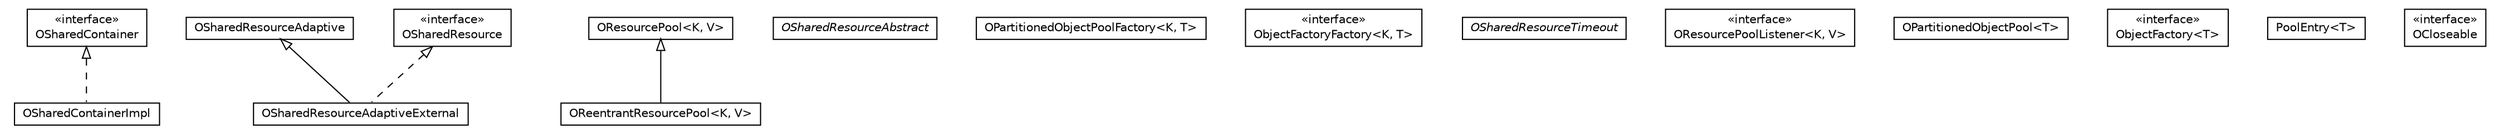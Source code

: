 #!/usr/local/bin/dot
#
# Class diagram 
# Generated by UMLGraph version R5_6-24-gf6e263 (http://www.umlgraph.org/)
#

digraph G {
	edge [fontname="Helvetica",fontsize=10,labelfontname="Helvetica",labelfontsize=10];
	node [fontname="Helvetica",fontsize=10,shape=plaintext];
	nodesep=0.25;
	ranksep=0.5;
	// com.orientechnologies.common.concur.resource.OSharedContainer
	c13830 [label=<<table title="com.orientechnologies.common.concur.resource.OSharedContainer" border="0" cellborder="1" cellspacing="0" cellpadding="2" port="p" href="./OSharedContainer.html">
		<tr><td><table border="0" cellspacing="0" cellpadding="1">
<tr><td align="center" balign="center"> &#171;interface&#187; </td></tr>
<tr><td align="center" balign="center"> OSharedContainer </td></tr>
		</table></td></tr>
		</table>>, URL="./OSharedContainer.html", fontname="Helvetica", fontcolor="black", fontsize=10.0];
	// com.orientechnologies.common.concur.resource.OSharedResourceAdaptiveExternal
	c13831 [label=<<table title="com.orientechnologies.common.concur.resource.OSharedResourceAdaptiveExternal" border="0" cellborder="1" cellspacing="0" cellpadding="2" port="p" href="./OSharedResourceAdaptiveExternal.html">
		<tr><td><table border="0" cellspacing="0" cellpadding="1">
<tr><td align="center" balign="center"> OSharedResourceAdaptiveExternal </td></tr>
		</table></td></tr>
		</table>>, URL="./OSharedResourceAdaptiveExternal.html", fontname="Helvetica", fontcolor="black", fontsize=10.0];
	// com.orientechnologies.common.concur.resource.OReentrantResourcePool<K, V>
	c13832 [label=<<table title="com.orientechnologies.common.concur.resource.OReentrantResourcePool" border="0" cellborder="1" cellspacing="0" cellpadding="2" port="p" href="./OReentrantResourcePool.html">
		<tr><td><table border="0" cellspacing="0" cellpadding="1">
<tr><td align="center" balign="center"> OReentrantResourcePool&lt;K, V&gt; </td></tr>
		</table></td></tr>
		</table>>, URL="./OReentrantResourcePool.html", fontname="Helvetica", fontcolor="black", fontsize=10.0];
	// com.orientechnologies.common.concur.resource.OSharedResourceAbstract
	c13833 [label=<<table title="com.orientechnologies.common.concur.resource.OSharedResourceAbstract" border="0" cellborder="1" cellspacing="0" cellpadding="2" port="p" href="./OSharedResourceAbstract.html">
		<tr><td><table border="0" cellspacing="0" cellpadding="1">
<tr><td align="center" balign="center"><font face="Helvetica-Oblique"> OSharedResourceAbstract </font></td></tr>
		</table></td></tr>
		</table>>, URL="./OSharedResourceAbstract.html", fontname="Helvetica", fontcolor="black", fontsize=10.0];
	// com.orientechnologies.common.concur.resource.OPartitionedObjectPoolFactory<K, T>
	c13834 [label=<<table title="com.orientechnologies.common.concur.resource.OPartitionedObjectPoolFactory" border="0" cellborder="1" cellspacing="0" cellpadding="2" port="p" href="./OPartitionedObjectPoolFactory.html">
		<tr><td><table border="0" cellspacing="0" cellpadding="1">
<tr><td align="center" balign="center"> OPartitionedObjectPoolFactory&lt;K, T&gt; </td></tr>
		</table></td></tr>
		</table>>, URL="./OPartitionedObjectPoolFactory.html", fontname="Helvetica", fontcolor="black", fontsize=10.0];
	// com.orientechnologies.common.concur.resource.OPartitionedObjectPoolFactory.ObjectFactoryFactory<K, T>
	c13835 [label=<<table title="com.orientechnologies.common.concur.resource.OPartitionedObjectPoolFactory.ObjectFactoryFactory" border="0" cellborder="1" cellspacing="0" cellpadding="2" port="p" href="./OPartitionedObjectPoolFactory.ObjectFactoryFactory.html">
		<tr><td><table border="0" cellspacing="0" cellpadding="1">
<tr><td align="center" balign="center"> &#171;interface&#187; </td></tr>
<tr><td align="center" balign="center"> ObjectFactoryFactory&lt;K, T&gt; </td></tr>
		</table></td></tr>
		</table>>, URL="./OPartitionedObjectPoolFactory.ObjectFactoryFactory.html", fontname="Helvetica", fontcolor="black", fontsize=10.0];
	// com.orientechnologies.common.concur.resource.OSharedResourceTimeout
	c13836 [label=<<table title="com.orientechnologies.common.concur.resource.OSharedResourceTimeout" border="0" cellborder="1" cellspacing="0" cellpadding="2" port="p" href="./OSharedResourceTimeout.html">
		<tr><td><table border="0" cellspacing="0" cellpadding="1">
<tr><td align="center" balign="center"><font face="Helvetica-Oblique"> OSharedResourceTimeout </font></td></tr>
		</table></td></tr>
		</table>>, URL="./OSharedResourceTimeout.html", fontname="Helvetica", fontcolor="black", fontsize=10.0];
	// com.orientechnologies.common.concur.resource.OSharedResourceAdaptive
	c13837 [label=<<table title="com.orientechnologies.common.concur.resource.OSharedResourceAdaptive" border="0" cellborder="1" cellspacing="0" cellpadding="2" port="p" href="./OSharedResourceAdaptive.html">
		<tr><td><table border="0" cellspacing="0" cellpadding="1">
<tr><td align="center" balign="center"> OSharedResourceAdaptive </td></tr>
		</table></td></tr>
		</table>>, URL="./OSharedResourceAdaptive.html", fontname="Helvetica", fontcolor="black", fontsize=10.0];
	// com.orientechnologies.common.concur.resource.OSharedResource
	c13838 [label=<<table title="com.orientechnologies.common.concur.resource.OSharedResource" border="0" cellborder="1" cellspacing="0" cellpadding="2" port="p" href="./OSharedResource.html">
		<tr><td><table border="0" cellspacing="0" cellpadding="1">
<tr><td align="center" balign="center"> &#171;interface&#187; </td></tr>
<tr><td align="center" balign="center"> OSharedResource </td></tr>
		</table></td></tr>
		</table>>, URL="./OSharedResource.html", fontname="Helvetica", fontcolor="black", fontsize=10.0];
	// com.orientechnologies.common.concur.resource.OResourcePoolListener<K, V>
	c13839 [label=<<table title="com.orientechnologies.common.concur.resource.OResourcePoolListener" border="0" cellborder="1" cellspacing="0" cellpadding="2" port="p" href="./OResourcePoolListener.html">
		<tr><td><table border="0" cellspacing="0" cellpadding="1">
<tr><td align="center" balign="center"> &#171;interface&#187; </td></tr>
<tr><td align="center" balign="center"> OResourcePoolListener&lt;K, V&gt; </td></tr>
		</table></td></tr>
		</table>>, URL="./OResourcePoolListener.html", fontname="Helvetica", fontcolor="black", fontsize=10.0];
	// com.orientechnologies.common.concur.resource.OPartitionedObjectPool<T>
	c13840 [label=<<table title="com.orientechnologies.common.concur.resource.OPartitionedObjectPool" border="0" cellborder="1" cellspacing="0" cellpadding="2" port="p" href="./OPartitionedObjectPool.html">
		<tr><td><table border="0" cellspacing="0" cellpadding="1">
<tr><td align="center" balign="center"> OPartitionedObjectPool&lt;T&gt; </td></tr>
		</table></td></tr>
		</table>>, URL="./OPartitionedObjectPool.html", fontname="Helvetica", fontcolor="black", fontsize=10.0];
	// com.orientechnologies.common.concur.resource.OPartitionedObjectPool.ObjectFactory<T>
	c13841 [label=<<table title="com.orientechnologies.common.concur.resource.OPartitionedObjectPool.ObjectFactory" border="0" cellborder="1" cellspacing="0" cellpadding="2" port="p" href="./OPartitionedObjectPool.ObjectFactory.html">
		<tr><td><table border="0" cellspacing="0" cellpadding="1">
<tr><td align="center" balign="center"> &#171;interface&#187; </td></tr>
<tr><td align="center" balign="center"> ObjectFactory&lt;T&gt; </td></tr>
		</table></td></tr>
		</table>>, URL="./OPartitionedObjectPool.ObjectFactory.html", fontname="Helvetica", fontcolor="black", fontsize=10.0];
	// com.orientechnologies.common.concur.resource.OPartitionedObjectPool.PoolEntry<T>
	c13842 [label=<<table title="com.orientechnologies.common.concur.resource.OPartitionedObjectPool.PoolEntry" border="0" cellborder="1" cellspacing="0" cellpadding="2" port="p" href="./OPartitionedObjectPool.PoolEntry.html">
		<tr><td><table border="0" cellspacing="0" cellpadding="1">
<tr><td align="center" balign="center"> PoolEntry&lt;T&gt; </td></tr>
		</table></td></tr>
		</table>>, URL="./OPartitionedObjectPool.PoolEntry.html", fontname="Helvetica", fontcolor="black", fontsize=10.0];
	// com.orientechnologies.common.concur.resource.OSharedContainerImpl
	c13843 [label=<<table title="com.orientechnologies.common.concur.resource.OSharedContainerImpl" border="0" cellborder="1" cellspacing="0" cellpadding="2" port="p" href="./OSharedContainerImpl.html">
		<tr><td><table border="0" cellspacing="0" cellpadding="1">
<tr><td align="center" balign="center"> OSharedContainerImpl </td></tr>
		</table></td></tr>
		</table>>, URL="./OSharedContainerImpl.html", fontname="Helvetica", fontcolor="black", fontsize=10.0];
	// com.orientechnologies.common.concur.resource.OCloseable
	c13844 [label=<<table title="com.orientechnologies.common.concur.resource.OCloseable" border="0" cellborder="1" cellspacing="0" cellpadding="2" port="p" href="./OCloseable.html">
		<tr><td><table border="0" cellspacing="0" cellpadding="1">
<tr><td align="center" balign="center"> &#171;interface&#187; </td></tr>
<tr><td align="center" balign="center"> OCloseable </td></tr>
		</table></td></tr>
		</table>>, URL="./OCloseable.html", fontname="Helvetica", fontcolor="black", fontsize=10.0];
	// com.orientechnologies.common.concur.resource.OResourcePool<K, V>
	c13845 [label=<<table title="com.orientechnologies.common.concur.resource.OResourcePool" border="0" cellborder="1" cellspacing="0" cellpadding="2" port="p" href="./OResourcePool.html">
		<tr><td><table border="0" cellspacing="0" cellpadding="1">
<tr><td align="center" balign="center"> OResourcePool&lt;K, V&gt; </td></tr>
		</table></td></tr>
		</table>>, URL="./OResourcePool.html", fontname="Helvetica", fontcolor="black", fontsize=10.0];
	//com.orientechnologies.common.concur.resource.OSharedResourceAdaptiveExternal extends com.orientechnologies.common.concur.resource.OSharedResourceAdaptive
	c13837:p -> c13831:p [dir=back,arrowtail=empty];
	//com.orientechnologies.common.concur.resource.OSharedResourceAdaptiveExternal implements com.orientechnologies.common.concur.resource.OSharedResource
	c13838:p -> c13831:p [dir=back,arrowtail=empty,style=dashed];
	//com.orientechnologies.common.concur.resource.OReentrantResourcePool<K, V> extends com.orientechnologies.common.concur.resource.OResourcePool<K, V>
	c13845:p -> c13832:p [dir=back,arrowtail=empty];
	//com.orientechnologies.common.concur.resource.OSharedContainerImpl implements com.orientechnologies.common.concur.resource.OSharedContainer
	c13830:p -> c13843:p [dir=back,arrowtail=empty,style=dashed];
}

